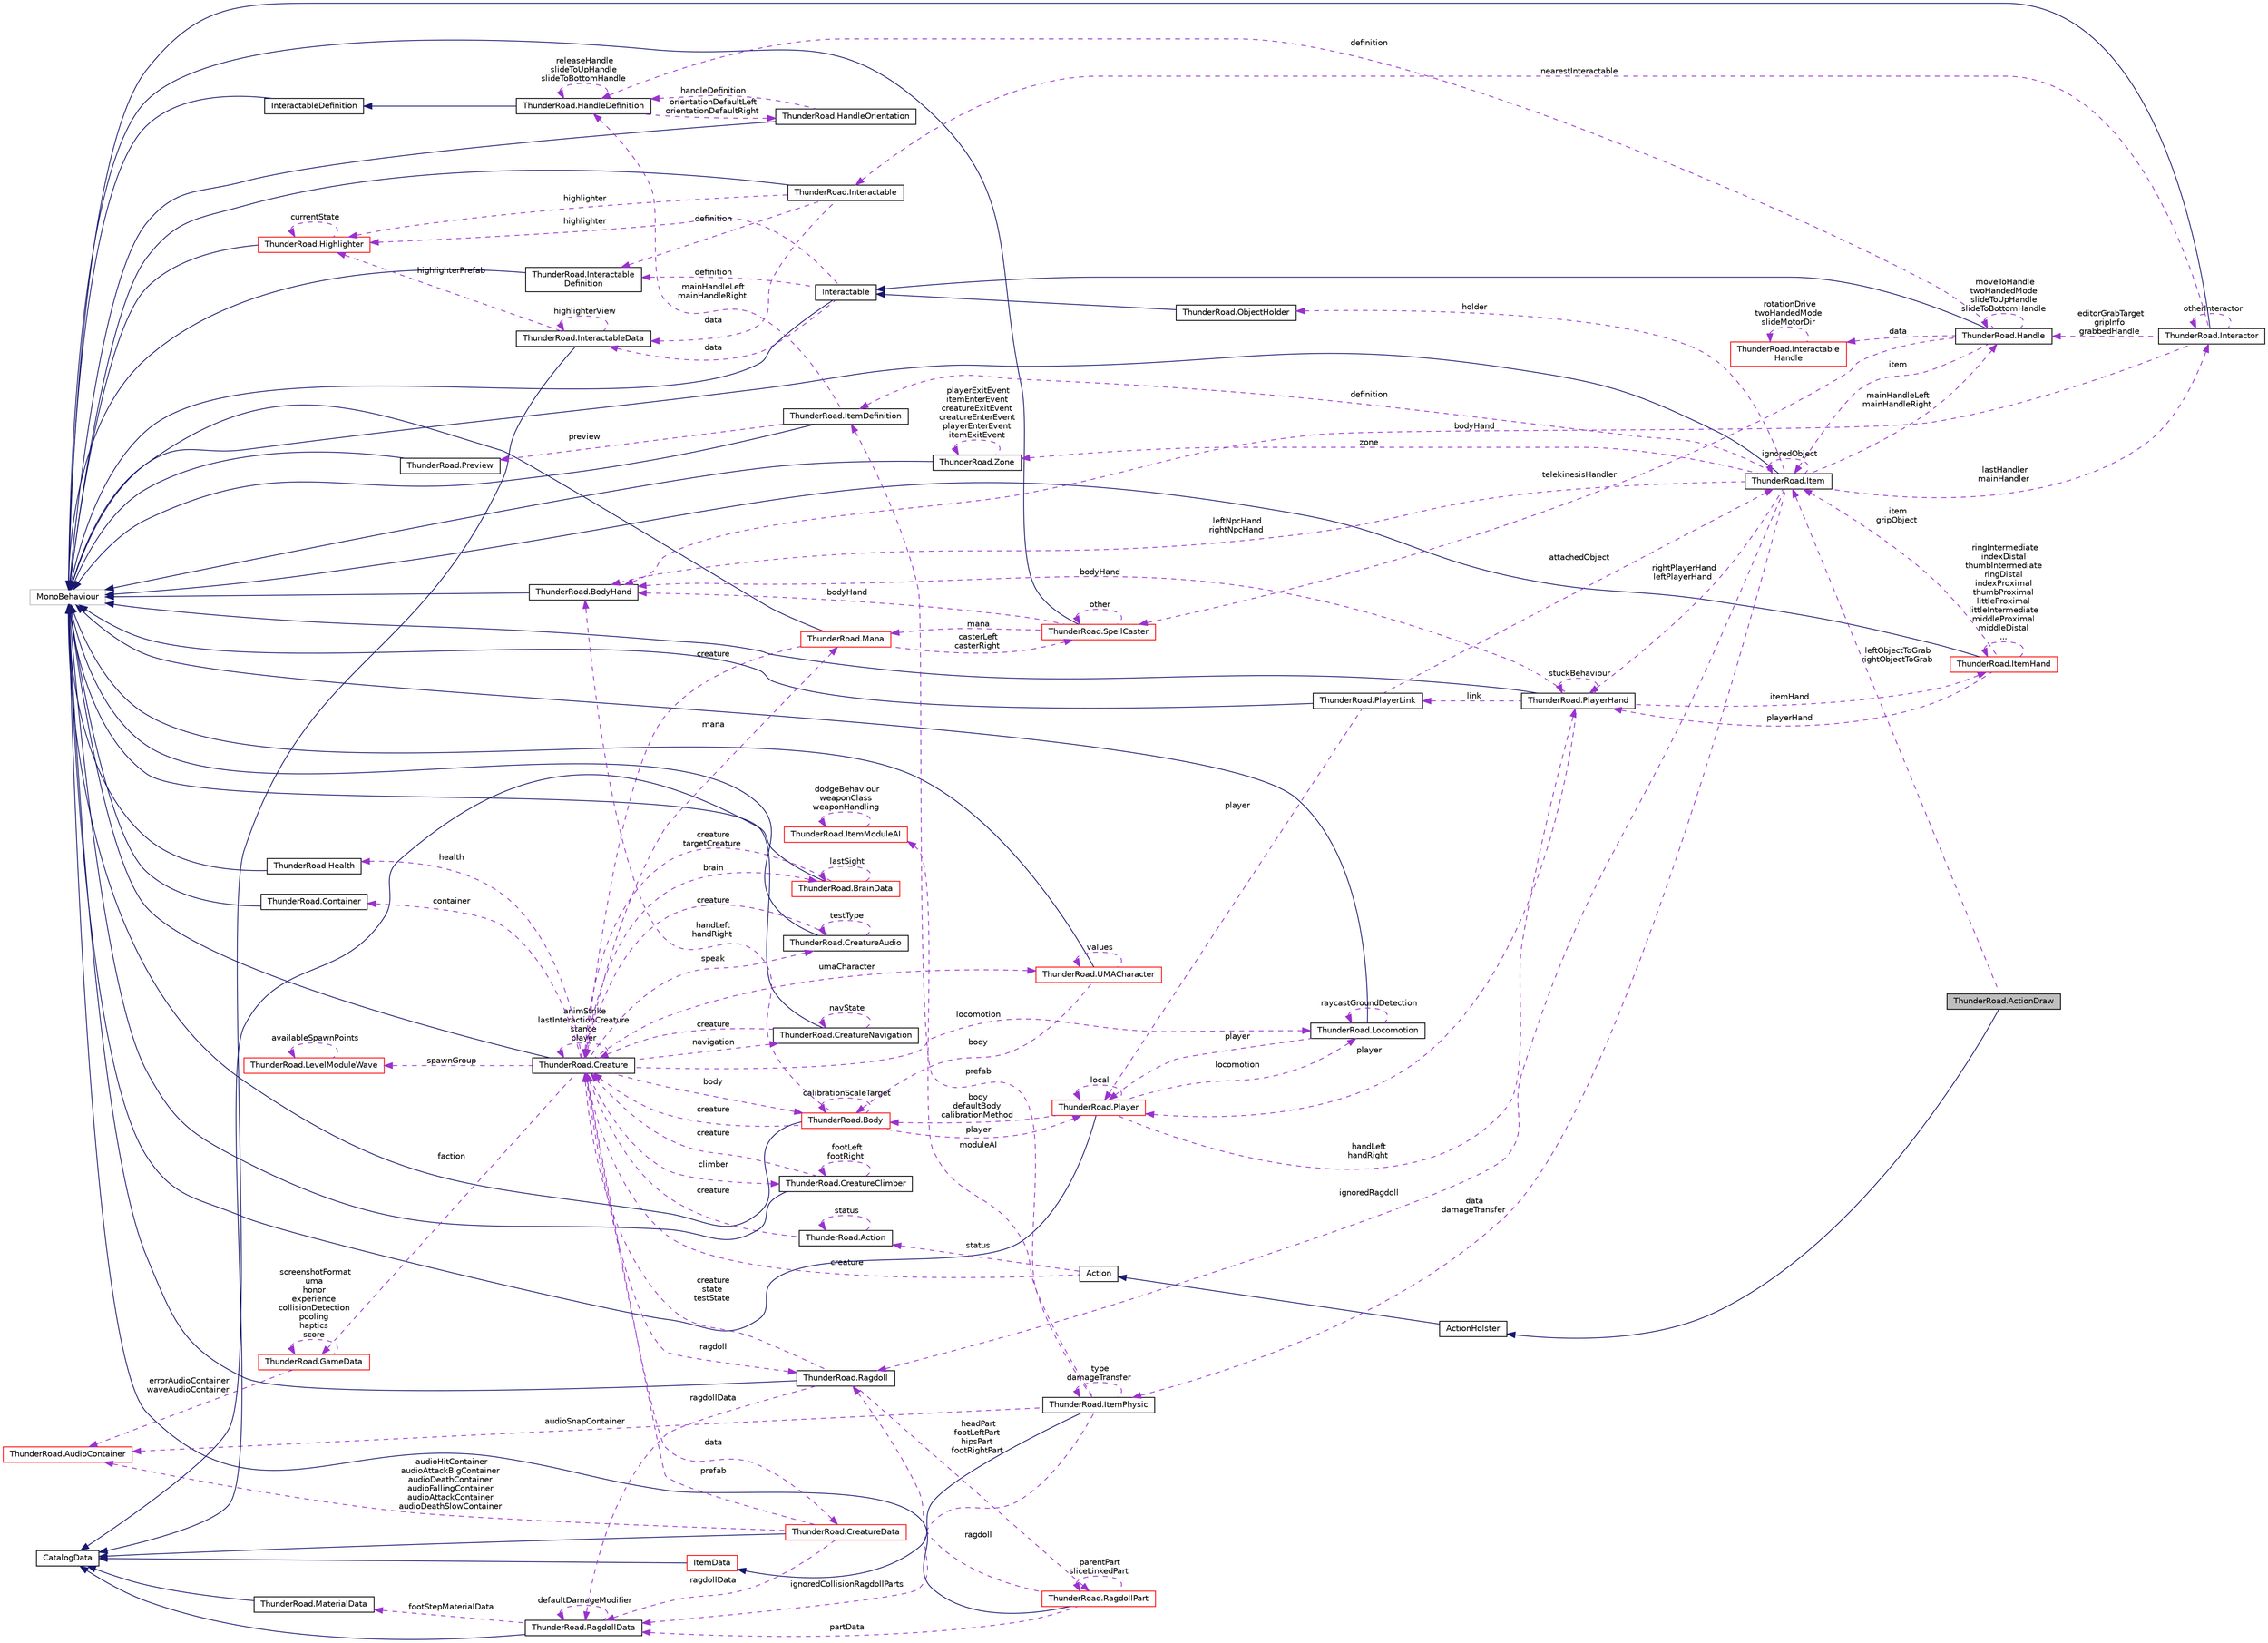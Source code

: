 digraph "ThunderRoad.ActionDraw"
{
 // LATEX_PDF_SIZE
  edge [fontname="Helvetica",fontsize="10",labelfontname="Helvetica",labelfontsize="10"];
  node [fontname="Helvetica",fontsize="10",shape=record];
  rankdir="LR";
  Node1 [label="ThunderRoad.ActionDraw",height=0.2,width=0.4,color="black", fillcolor="grey75", style="filled", fontcolor="black",tooltip="Class ActionDraw. Implements the ThunderRoad.ActionHolster"];
  Node2 -> Node1 [dir="back",color="midnightblue",fontsize="10",style="solid",fontname="Helvetica"];
  Node2 [label="ActionHolster",height=0.2,width=0.4,color="black", fillcolor="white", style="filled",URL="$class_thunder_road_1_1_action_holster.html",tooltip="Class ActionHolster. Implements the ThunderRoad.Action"];
  Node3 -> Node2 [dir="back",color="midnightblue",fontsize="10",style="solid",fontname="Helvetica"];
  Node3 [label="Action",height=0.2,width=0.4,color="black", fillcolor="white", style="filled",URL="$class_thunder_road_1_1_action.html",tooltip="Class Action."];
  Node4 -> Node3 [dir="back",color="darkorchid3",fontsize="10",style="dashed",label=" creature" ,fontname="Helvetica"];
  Node4 [label="ThunderRoad.Creature",height=0.2,width=0.4,color="black", fillcolor="white", style="filled",URL="$class_thunder_road_1_1_creature.html",tooltip="Class Creature. Implements the UnityEngine.MonoBehaviour"];
  Node5 -> Node4 [dir="back",color="midnightblue",fontsize="10",style="solid",fontname="Helvetica"];
  Node5 [label="MonoBehaviour",height=0.2,width=0.4,color="grey75", fillcolor="white", style="filled",tooltip=" "];
  Node6 -> Node4 [dir="back",color="darkorchid3",fontsize="10",style="dashed",label=" climber" ,fontname="Helvetica"];
  Node6 [label="ThunderRoad.CreatureClimber",height=0.2,width=0.4,color="black", fillcolor="white", style="filled",URL="$class_thunder_road_1_1_creature_climber.html",tooltip="Class CreatureClimber. Implements the UnityEngine.MonoBehaviour"];
  Node5 -> Node6 [dir="back",color="midnightblue",fontsize="10",style="solid",fontname="Helvetica"];
  Node6 -> Node6 [dir="back",color="darkorchid3",fontsize="10",style="dashed",label=" footLeft\nfootRight" ,fontname="Helvetica"];
  Node4 -> Node6 [dir="back",color="darkorchid3",fontsize="10",style="dashed",label=" creature" ,fontname="Helvetica"];
  Node7 -> Node4 [dir="back",color="darkorchid3",fontsize="10",style="dashed",label=" health" ,fontname="Helvetica"];
  Node7 [label="ThunderRoad.Health",height=0.2,width=0.4,color="black", fillcolor="white", style="filled",URL="$class_thunder_road_1_1_health.html",tooltip="Class Health. Implements the UnityEngine.MonoBehaviour"];
  Node5 -> Node7 [dir="back",color="midnightblue",fontsize="10",style="solid",fontname="Helvetica"];
  Node8 -> Node4 [dir="back",color="darkorchid3",fontsize="10",style="dashed",label=" faction" ,fontname="Helvetica"];
  Node8 [label="ThunderRoad.GameData",height=0.2,width=0.4,color="red", fillcolor="white", style="filled",URL="$class_thunder_road_1_1_game_data.html",tooltip="Class GameData."];
  Node8 -> Node8 [dir="back",color="darkorchid3",fontsize="10",style="dashed",label=" screenshotFormat\numa\nhonor\nexperience\ncollisionDetection\npooling\nhaptics\nscore" ,fontname="Helvetica"];
  Node12 -> Node8 [dir="back",color="darkorchid3",fontsize="10",style="dashed",label=" errorAudioContainer\nwaveAudioContainer" ,fontname="Helvetica"];
  Node12 [label="ThunderRoad.AudioContainer",height=0.2,width=0.4,color="red", fillcolor="white", style="filled",URL="$class_thunder_road_1_1_audio_container.html",tooltip="Class AudioContainer. Implements the UnityEngine.ScriptableObject"];
  Node14 -> Node4 [dir="back",color="darkorchid3",fontsize="10",style="dashed",label=" spawnGroup" ,fontname="Helvetica"];
  Node14 [label="ThunderRoad.LevelModuleWave",height=0.2,width=0.4,color="red", fillcolor="white", style="filled",URL="$class_thunder_road_1_1_level_module_wave.html",tooltip="Class LevelModuleWave. Implements the ThunderRoad.LevelModule"];
  Node14 -> Node14 [dir="back",color="darkorchid3",fontsize="10",style="dashed",label=" availableSpawnPoints" ,fontname="Helvetica"];
  Node17 -> Node4 [dir="back",color="darkorchid3",fontsize="10",style="dashed",label=" data" ,fontname="Helvetica"];
  Node17 [label="ThunderRoad.CreatureData",height=0.2,width=0.4,color="red", fillcolor="white", style="filled",URL="$class_thunder_road_1_1_creature_data.html",tooltip="Class CreatureData. Implements the ThunderRoad.CatalogData"];
  Node10 -> Node17 [dir="back",color="midnightblue",fontsize="10",style="solid",fontname="Helvetica"];
  Node10 [label="CatalogData",height=0.2,width=0.4,color="black", fillcolor="white", style="filled",URL="$class_thunder_road_1_1_catalog_data.html",tooltip="Class CatalogData."];
  Node18 -> Node17 [dir="back",color="darkorchid3",fontsize="10",style="dashed",label=" ragdollData" ,fontname="Helvetica"];
  Node18 [label="ThunderRoad.RagdollData",height=0.2,width=0.4,color="black", fillcolor="white", style="filled",URL="$class_thunder_road_1_1_ragdoll_data.html",tooltip="Class RagdollData. Implements the ThunderRoad.CatalogData"];
  Node10 -> Node18 [dir="back",color="midnightblue",fontsize="10",style="solid",fontname="Helvetica"];
  Node19 -> Node18 [dir="back",color="darkorchid3",fontsize="10",style="dashed",label=" footStepMaterialData" ,fontname="Helvetica"];
  Node19 [label="ThunderRoad.MaterialData",height=0.2,width=0.4,color="black", fillcolor="white", style="filled",URL="$class_thunder_road_1_1_material_data.html",tooltip="Class MaterialData. Implements the ThunderRoad.CatalogData"];
  Node10 -> Node19 [dir="back",color="midnightblue",fontsize="10",style="solid",fontname="Helvetica"];
  Node18 -> Node18 [dir="back",color="darkorchid3",fontsize="10",style="dashed",label=" defaultDamageModifier" ,fontname="Helvetica"];
  Node12 -> Node17 [dir="back",color="darkorchid3",fontsize="10",style="dashed",label=" audioHitContainer\naudioAttackBigContainer\naudioDeathContainer\naudioFallingContainer\naudioAttackContainer\naudioDeathSlowContainer" ,fontname="Helvetica"];
  Node4 -> Node17 [dir="back",color="darkorchid3",fontsize="10",style="dashed",label=" prefab" ,fontname="Helvetica"];
  Node22 -> Node4 [dir="back",color="darkorchid3",fontsize="10",style="dashed",label=" locomotion" ,fontname="Helvetica"];
  Node22 [label="ThunderRoad.Locomotion",height=0.2,width=0.4,color="black", fillcolor="white", style="filled",URL="$class_thunder_road_1_1_locomotion.html",tooltip="Class Locomotion. Implements the UnityEngine.MonoBehaviour"];
  Node5 -> Node22 [dir="back",color="midnightblue",fontsize="10",style="solid",fontname="Helvetica"];
  Node23 -> Node22 [dir="back",color="darkorchid3",fontsize="10",style="dashed",label=" player" ,fontname="Helvetica"];
  Node23 [label="ThunderRoad.Player",height=0.2,width=0.4,color="red", fillcolor="white", style="filled",URL="$class_thunder_road_1_1_player.html",tooltip="Class Player. Implements the UnityEngine.MonoBehaviour"];
  Node5 -> Node23 [dir="back",color="midnightblue",fontsize="10",style="solid",fontname="Helvetica"];
  Node23 -> Node23 [dir="back",color="darkorchid3",fontsize="10",style="dashed",label=" local" ,fontname="Helvetica"];
  Node22 -> Node23 [dir="back",color="darkorchid3",fontsize="10",style="dashed",label=" locomotion" ,fontname="Helvetica"];
  Node80 -> Node23 [dir="back",color="darkorchid3",fontsize="10",style="dashed",label=" body\ndefaultBody\ncalibrationMethod" ,fontname="Helvetica"];
  Node80 [label="ThunderRoad.Body",height=0.2,width=0.4,color="red", fillcolor="white", style="filled",URL="$class_thunder_road_1_1_body.html",tooltip="Class Body. Implements the UnityEngine.MonoBehaviour"];
  Node5 -> Node80 [dir="back",color="midnightblue",fontsize="10",style="solid",fontname="Helvetica"];
  Node23 -> Node80 [dir="back",color="darkorchid3",fontsize="10",style="dashed",label=" player" ,fontname="Helvetica"];
  Node80 -> Node80 [dir="back",color="darkorchid3",fontsize="10",style="dashed",label=" calibrationScaleTarget" ,fontname="Helvetica"];
  Node4 -> Node80 [dir="back",color="darkorchid3",fontsize="10",style="dashed",label=" creature" ,fontname="Helvetica"];
  Node47 -> Node80 [dir="back",color="darkorchid3",fontsize="10",style="dashed",label=" handLeft\nhandRight" ,fontname="Helvetica"];
  Node47 [label="ThunderRoad.BodyHand",height=0.2,width=0.4,color="black", fillcolor="white", style="filled",URL="$class_thunder_road_1_1_body_hand.html",tooltip="Class BodyHand. Implements the UnityEngine.MonoBehaviour"];
  Node5 -> Node47 [dir="back",color="midnightblue",fontsize="10",style="solid",fontname="Helvetica"];
  Node72 -> Node23 [dir="back",color="darkorchid3",fontsize="10",style="dashed",label=" handLeft\nhandRight" ,fontname="Helvetica"];
  Node72 [label="ThunderRoad.PlayerHand",height=0.2,width=0.4,color="black", fillcolor="white", style="filled",URL="$class_thunder_road_1_1_player_hand.html",tooltip="Class PlayerHand. Implements the UnityEngine.MonoBehaviour"];
  Node5 -> Node72 [dir="back",color="midnightblue",fontsize="10",style="solid",fontname="Helvetica"];
  Node23 -> Node72 [dir="back",color="darkorchid3",fontsize="10",style="dashed",label=" player" ,fontname="Helvetica"];
  Node73 -> Node72 [dir="back",color="darkorchid3",fontsize="10",style="dashed",label=" link" ,fontname="Helvetica"];
  Node73 [label="ThunderRoad.PlayerLink",height=0.2,width=0.4,color="black", fillcolor="white", style="filled",URL="$class_thunder_road_1_1_player_link.html",tooltip="Class PlayerLink. Implements the UnityEngine.MonoBehaviour"];
  Node5 -> Node73 [dir="back",color="midnightblue",fontsize="10",style="solid",fontname="Helvetica"];
  Node23 -> Node73 [dir="back",color="darkorchid3",fontsize="10",style="dashed",label=" player" ,fontname="Helvetica"];
  Node25 -> Node73 [dir="back",color="darkorchid3",fontsize="10",style="dashed",label=" attachedObject" ,fontname="Helvetica"];
  Node25 [label="ThunderRoad.Item",height=0.2,width=0.4,color="black", fillcolor="white", style="filled",URL="$class_thunder_road_1_1_item.html",tooltip="Class Item. Implements the UnityEngine.MonoBehaviour"];
  Node5 -> Node25 [dir="back",color="midnightblue",fontsize="10",style="solid",fontname="Helvetica"];
  Node26 -> Node25 [dir="back",color="darkorchid3",fontsize="10",style="dashed",label=" lastHandler\nmainHandler" ,fontname="Helvetica"];
  Node26 [label="ThunderRoad.Interactor",height=0.2,width=0.4,color="black", fillcolor="white", style="filled",URL="$class_thunder_road_1_1_interactor.html",tooltip="Class Interactor. Implements the UnityEngine.MonoBehaviour"];
  Node5 -> Node26 [dir="back",color="midnightblue",fontsize="10",style="solid",fontname="Helvetica"];
  Node26 -> Node26 [dir="back",color="darkorchid3",fontsize="10",style="dashed",label=" otherInteractor" ,fontname="Helvetica"];
  Node27 -> Node26 [dir="back",color="darkorchid3",fontsize="10",style="dashed",label=" editorGrabTarget\ngripInfo\ngrabbedHandle" ,fontname="Helvetica"];
  Node27 [label="ThunderRoad.Handle",height=0.2,width=0.4,color="black", fillcolor="white", style="filled",URL="$class_thunder_road_1_1_handle.html",tooltip="Class Handle. Implements the ThunderRoad.Interactable"];
  Node28 -> Node27 [dir="back",color="midnightblue",fontsize="10",style="solid",fontname="Helvetica"];
  Node28 [label="Interactable",height=0.2,width=0.4,color="black", fillcolor="white", style="filled",URL="$class_thunder_road_1_1_interactable.html",tooltip="Class Interactable. Implements the UnityEngine.MonoBehaviour"];
  Node5 -> Node28 [dir="back",color="midnightblue",fontsize="10",style="solid",fontname="Helvetica"];
  Node29 -> Node28 [dir="back",color="darkorchid3",fontsize="10",style="dashed",label=" highlighter" ,fontname="Helvetica"];
  Node29 [label="ThunderRoad.Highlighter",height=0.2,width=0.4,color="red", fillcolor="white", style="filled",URL="$class_thunder_road_1_1_highlighter.html",tooltip="Class Highlighter. Implements the UnityEngine.MonoBehaviour"];
  Node5 -> Node29 [dir="back",color="midnightblue",fontsize="10",style="solid",fontname="Helvetica"];
  Node29 -> Node29 [dir="back",color="darkorchid3",fontsize="10",style="dashed",label=" currentState" ,fontname="Helvetica"];
  Node32 -> Node28 [dir="back",color="darkorchid3",fontsize="10",style="dashed",label=" data" ,fontname="Helvetica"];
  Node32 [label="ThunderRoad.InteractableData",height=0.2,width=0.4,color="black", fillcolor="white", style="filled",URL="$class_thunder_road_1_1_interactable_data.html",tooltip="Class InteractableData. Implements the ThunderRoad.CatalogData"];
  Node10 -> Node32 [dir="back",color="midnightblue",fontsize="10",style="solid",fontname="Helvetica"];
  Node29 -> Node32 [dir="back",color="darkorchid3",fontsize="10",style="dashed",label=" highlighterPrefab" ,fontname="Helvetica"];
  Node32 -> Node32 [dir="back",color="darkorchid3",fontsize="10",style="dashed",label=" highlighterView" ,fontname="Helvetica"];
  Node33 -> Node28 [dir="back",color="darkorchid3",fontsize="10",style="dashed",label=" definition" ,fontname="Helvetica"];
  Node33 [label="ThunderRoad.Interactable\lDefinition",height=0.2,width=0.4,color="black", fillcolor="white", style="filled",URL="$class_thunder_road_1_1_interactable_definition.html",tooltip="Class InteractableDefinition. Implements the UnityEngine.MonoBehaviour"];
  Node5 -> Node33 [dir="back",color="midnightblue",fontsize="10",style="solid",fontname="Helvetica"];
  Node34 -> Node27 [dir="back",color="darkorchid3",fontsize="10",style="dashed",label=" definition" ,fontname="Helvetica"];
  Node34 [label="ThunderRoad.HandleDefinition",height=0.2,width=0.4,color="black", fillcolor="white", style="filled",URL="$class_thunder_road_1_1_handle_definition.html",tooltip="Class HandleDefinition. Implements the ThunderRoad.InteractableDefinition"];
  Node35 -> Node34 [dir="back",color="midnightblue",fontsize="10",style="solid",fontname="Helvetica"];
  Node35 [label="InteractableDefinition",height=0.2,width=0.4,color="black", fillcolor="white", style="filled",URL="$class_thunder_road_1_1_interactable_definition.html",tooltip="Class InteractableDefinition. Implements the UnityEngine.MonoBehaviour"];
  Node5 -> Node35 [dir="back",color="midnightblue",fontsize="10",style="solid",fontname="Helvetica"];
  Node36 -> Node34 [dir="back",color="darkorchid3",fontsize="10",style="dashed",label=" orientationDefaultLeft\norientationDefaultRight" ,fontname="Helvetica"];
  Node36 [label="ThunderRoad.HandleOrientation",height=0.2,width=0.4,color="black", fillcolor="white", style="filled",URL="$class_thunder_road_1_1_handle_orientation.html",tooltip="Class HandleOrientation. Implements the UnityEngine.MonoBehaviour"];
  Node5 -> Node36 [dir="back",color="midnightblue",fontsize="10",style="solid",fontname="Helvetica"];
  Node34 -> Node36 [dir="back",color="darkorchid3",fontsize="10",style="dashed",label=" handleDefinition" ,fontname="Helvetica"];
  Node34 -> Node34 [dir="back",color="darkorchid3",fontsize="10",style="dashed",label=" releaseHandle\nslideToUpHandle\nslideToBottomHandle" ,fontname="Helvetica"];
  Node37 -> Node27 [dir="back",color="darkorchid3",fontsize="10",style="dashed",label=" data" ,fontname="Helvetica"];
  Node37 [label="ThunderRoad.Interactable\lHandle",height=0.2,width=0.4,color="red", fillcolor="white", style="filled",URL="$class_thunder_road_1_1_interactable_handle.html",tooltip="Class InteractableHandle. Implements the ThunderRoad.InteractableData"];
  Node37 -> Node37 [dir="back",color="darkorchid3",fontsize="10",style="dashed",label=" rotationDrive\ntwoHandedMode\nslideMotorDir" ,fontname="Helvetica"];
  Node39 -> Node27 [dir="back",color="darkorchid3",fontsize="10",style="dashed",label=" telekinesisHandler" ,fontname="Helvetica"];
  Node39 [label="ThunderRoad.SpellCaster",height=0.2,width=0.4,color="red", fillcolor="white", style="filled",URL="$class_thunder_road_1_1_spell_caster.html",tooltip="Class SpellCaster. Implements the UnityEngine.MonoBehaviour"];
  Node5 -> Node39 [dir="back",color="midnightblue",fontsize="10",style="solid",fontname="Helvetica"];
  Node39 -> Node39 [dir="back",color="darkorchid3",fontsize="10",style="dashed",label=" other" ,fontname="Helvetica"];
  Node44 -> Node39 [dir="back",color="darkorchid3",fontsize="10",style="dashed",label=" mana" ,fontname="Helvetica"];
  Node44 [label="ThunderRoad.Mana",height=0.2,width=0.4,color="red", fillcolor="white", style="filled",URL="$class_thunder_road_1_1_mana.html",tooltip="Class Mana. Implements the UnityEngine.MonoBehaviour"];
  Node5 -> Node44 [dir="back",color="midnightblue",fontsize="10",style="solid",fontname="Helvetica"];
  Node39 -> Node44 [dir="back",color="darkorchid3",fontsize="10",style="dashed",label=" casterLeft\ncasterRight" ,fontname="Helvetica"];
  Node4 -> Node44 [dir="back",color="darkorchid3",fontsize="10",style="dashed",label=" creature" ,fontname="Helvetica"];
  Node47 -> Node39 [dir="back",color="darkorchid3",fontsize="10",style="dashed",label=" bodyHand" ,fontname="Helvetica"];
  Node27 -> Node27 [dir="back",color="darkorchid3",fontsize="10",style="dashed",label=" moveToHandle\ntwoHandedMode\nslideToUpHandle\nslideToBottomHandle" ,fontname="Helvetica"];
  Node25 -> Node27 [dir="back",color="darkorchid3",fontsize="10",style="dashed",label=" item" ,fontname="Helvetica"];
  Node48 -> Node26 [dir="back",color="darkorchid3",fontsize="10",style="dashed",label=" nearestInteractable" ,fontname="Helvetica"];
  Node48 [label="ThunderRoad.Interactable",height=0.2,width=0.4,color="black", fillcolor="white", style="filled",URL="$class_thunder_road_1_1_interactable.html",tooltip="Class Interactable. Implements the UnityEngine.MonoBehaviour"];
  Node5 -> Node48 [dir="back",color="midnightblue",fontsize="10",style="solid",fontname="Helvetica"];
  Node29 -> Node48 [dir="back",color="darkorchid3",fontsize="10",style="dashed",label=" highlighter" ,fontname="Helvetica"];
  Node32 -> Node48 [dir="back",color="darkorchid3",fontsize="10",style="dashed",label=" data" ,fontname="Helvetica"];
  Node33 -> Node48 [dir="back",color="darkorchid3",fontsize="10",style="dashed",label=" definition" ,fontname="Helvetica"];
  Node47 -> Node26 [dir="back",color="darkorchid3",fontsize="10",style="dashed",label=" bodyHand" ,fontname="Helvetica"];
  Node49 -> Node25 [dir="back",color="darkorchid3",fontsize="10",style="dashed",label=" definition" ,fontname="Helvetica"];
  Node49 [label="ThunderRoad.ItemDefinition",height=0.2,width=0.4,color="black", fillcolor="white", style="filled",URL="$class_thunder_road_1_1_item_definition.html",tooltip="Class ItemDefinition. Implements the UnityEngine.MonoBehaviour"];
  Node5 -> Node49 [dir="back",color="midnightblue",fontsize="10",style="solid",fontname="Helvetica"];
  Node34 -> Node49 [dir="back",color="darkorchid3",fontsize="10",style="dashed",label=" mainHandleLeft\nmainHandleRight" ,fontname="Helvetica"];
  Node50 -> Node49 [dir="back",color="darkorchid3",fontsize="10",style="dashed",label=" preview" ,fontname="Helvetica"];
  Node50 [label="ThunderRoad.Preview",height=0.2,width=0.4,color="black", fillcolor="white", style="filled",URL="$class_thunder_road_1_1_preview.html",tooltip="Class Preview. Implements the UnityEngine.MonoBehaviour"];
  Node5 -> Node50 [dir="back",color="midnightblue",fontsize="10",style="solid",fontname="Helvetica"];
  Node51 -> Node25 [dir="back",color="darkorchid3",fontsize="10",style="dashed",label=" ignoredRagdoll" ,fontname="Helvetica"];
  Node51 [label="ThunderRoad.Ragdoll",height=0.2,width=0.4,color="black", fillcolor="white", style="filled",URL="$class_thunder_road_1_1_ragdoll.html",tooltip="Class Ragdoll. Implements the UnityEngine.MonoBehaviour"];
  Node5 -> Node51 [dir="back",color="midnightblue",fontsize="10",style="solid",fontname="Helvetica"];
  Node18 -> Node51 [dir="back",color="darkorchid3",fontsize="10",style="dashed",label=" ragdollData" ,fontname="Helvetica"];
  Node52 -> Node51 [dir="back",color="darkorchid3",fontsize="10",style="dashed",label=" headPart\nfootLeftPart\nhipsPart\nfootRightPart" ,fontname="Helvetica"];
  Node52 [label="ThunderRoad.RagdollPart",height=0.2,width=0.4,color="red", fillcolor="white", style="filled",URL="$class_thunder_road_1_1_ragdoll_part.html",tooltip="Class RagdollPart. Implements the UnityEngine.MonoBehaviour"];
  Node5 -> Node52 [dir="back",color="midnightblue",fontsize="10",style="solid",fontname="Helvetica"];
  Node18 -> Node52 [dir="back",color="darkorchid3",fontsize="10",style="dashed",label=" partData" ,fontname="Helvetica"];
  Node52 -> Node52 [dir="back",color="darkorchid3",fontsize="10",style="dashed",label=" parentPart\nsliceLinkedPart" ,fontname="Helvetica"];
  Node51 -> Node52 [dir="back",color="darkorchid3",fontsize="10",style="dashed",label=" ragdoll" ,fontname="Helvetica"];
  Node4 -> Node51 [dir="back",color="darkorchid3",fontsize="10",style="dashed",label=" creature\nstate\ntestState" ,fontname="Helvetica"];
  Node66 -> Node25 [dir="back",color="darkorchid3",fontsize="10",style="dashed",label=" data\ndamageTransfer" ,fontname="Helvetica"];
  Node66 [label="ThunderRoad.ItemPhysic",height=0.2,width=0.4,color="black", fillcolor="white", style="filled",URL="$class_thunder_road_1_1_item_physic.html",tooltip="Class ItemPhysic. Implements the ThunderRoad.ItemData"];
  Node67 -> Node66 [dir="back",color="midnightblue",fontsize="10",style="solid",fontname="Helvetica"];
  Node67 [label="ItemData",height=0.2,width=0.4,color="red", fillcolor="white", style="filled",URL="$class_thunder_road_1_1_item_data.html",tooltip="Class ItemData. Implements the ThunderRoad.CatalogData"];
  Node10 -> Node67 [dir="back",color="midnightblue",fontsize="10",style="solid",fontname="Helvetica"];
  Node18 -> Node66 [dir="back",color="darkorchid3",fontsize="10",style="dashed",label=" ignoredCollisionRagdollParts" ,fontname="Helvetica"];
  Node49 -> Node66 [dir="back",color="darkorchid3",fontsize="10",style="dashed",label=" prefab" ,fontname="Helvetica"];
  Node12 -> Node66 [dir="back",color="darkorchid3",fontsize="10",style="dashed",label=" audioSnapContainer" ,fontname="Helvetica"];
  Node66 -> Node66 [dir="back",color="darkorchid3",fontsize="10",style="dashed",label=" type\ndamageTransfer" ,fontname="Helvetica"];
  Node68 -> Node66 [dir="back",color="darkorchid3",fontsize="10",style="dashed",label=" moduleAI" ,fontname="Helvetica"];
  Node68 [label="ThunderRoad.ItemModuleAI",height=0.2,width=0.4,color="red", fillcolor="white", style="filled",URL="$class_thunder_road_1_1_item_module_a_i.html",tooltip="Class ItemModuleAI. Implements the ThunderRoad.ItemModule"];
  Node68 -> Node68 [dir="back",color="darkorchid3",fontsize="10",style="dashed",label=" dodgeBehaviour\nweaponClass\nweaponHandling" ,fontname="Helvetica"];
  Node70 -> Node25 [dir="back",color="darkorchid3",fontsize="10",style="dashed",label=" holder" ,fontname="Helvetica"];
  Node70 [label="ThunderRoad.ObjectHolder",height=0.2,width=0.4,color="black", fillcolor="white", style="filled",URL="$class_thunder_road_1_1_object_holder.html",tooltip="Class ObjectHolder. Implements the ThunderRoad.Interactable"];
  Node28 -> Node70 [dir="back",color="midnightblue",fontsize="10",style="solid",fontname="Helvetica"];
  Node27 -> Node25 [dir="back",color="darkorchid3",fontsize="10",style="dashed",label=" mainHandleLeft\nmainHandleRight" ,fontname="Helvetica"];
  Node25 -> Node25 [dir="back",color="darkorchid3",fontsize="10",style="dashed",label=" ignoredObject" ,fontname="Helvetica"];
  Node71 -> Node25 [dir="back",color="darkorchid3",fontsize="10",style="dashed",label=" zone" ,fontname="Helvetica"];
  Node71 [label="ThunderRoad.Zone",height=0.2,width=0.4,color="black", fillcolor="white", style="filled",URL="$class_thunder_road_1_1_zone.html",tooltip="Class Zone. Implements the UnityEngine.MonoBehaviour"];
  Node5 -> Node71 [dir="back",color="midnightblue",fontsize="10",style="solid",fontname="Helvetica"];
  Node71 -> Node71 [dir="back",color="darkorchid3",fontsize="10",style="dashed",label=" playerExitEvent\nitemEnterEvent\ncreatureExitEvent\ncreatureEnterEvent\nplayerEnterEvent\nitemExitEvent" ,fontname="Helvetica"];
  Node47 -> Node25 [dir="back",color="darkorchid3",fontsize="10",style="dashed",label=" leftNpcHand\nrightNpcHand" ,fontname="Helvetica"];
  Node72 -> Node25 [dir="back",color="darkorchid3",fontsize="10",style="dashed",label=" rightPlayerHand\nleftPlayerHand" ,fontname="Helvetica"];
  Node74 -> Node72 [dir="back",color="darkorchid3",fontsize="10",style="dashed",label=" itemHand" ,fontname="Helvetica"];
  Node74 [label="ThunderRoad.ItemHand",height=0.2,width=0.4,color="red", fillcolor="white", style="filled",URL="$class_thunder_road_1_1_item_hand.html",tooltip="Class ItemHand. Implements the UnityEngine.MonoBehaviour"];
  Node5 -> Node74 [dir="back",color="midnightblue",fontsize="10",style="solid",fontname="Helvetica"];
  Node74 -> Node74 [dir="back",color="darkorchid3",fontsize="10",style="dashed",label=" ringIntermediate\nindexDistal\nthumbIntermediate\nringDistal\nindexProximal\nthumbProximal\nlittleProximal\nlittleIntermediate\nmiddleProximal\nmiddleDistal\n..." ,fontname="Helvetica"];
  Node25 -> Node74 [dir="back",color="darkorchid3",fontsize="10",style="dashed",label=" item\ngripObject" ,fontname="Helvetica"];
  Node72 -> Node74 [dir="back",color="darkorchid3",fontsize="10",style="dashed",label=" playerHand" ,fontname="Helvetica"];
  Node47 -> Node72 [dir="back",color="darkorchid3",fontsize="10",style="dashed",label=" bodyHand" ,fontname="Helvetica"];
  Node72 -> Node72 [dir="back",color="darkorchid3",fontsize="10",style="dashed",label=" stuckBehaviour" ,fontname="Helvetica"];
  Node22 -> Node22 [dir="back",color="darkorchid3",fontsize="10",style="dashed",label=" raycastGroundDetection" ,fontname="Helvetica"];
  Node51 -> Node4 [dir="back",color="darkorchid3",fontsize="10",style="dashed",label=" ragdoll" ,fontname="Helvetica"];
  Node80 -> Node4 [dir="back",color="darkorchid3",fontsize="10",style="dashed",label=" body" ,fontname="Helvetica"];
  Node84 -> Node4 [dir="back",color="darkorchid3",fontsize="10",style="dashed",label=" speak" ,fontname="Helvetica"];
  Node84 [label="ThunderRoad.CreatureAudio",height=0.2,width=0.4,color="black", fillcolor="white", style="filled",URL="$class_thunder_road_1_1_creature_audio.html",tooltip="Class CreatureAudio. Implements the UnityEngine.MonoBehaviour"];
  Node5 -> Node84 [dir="back",color="midnightblue",fontsize="10",style="solid",fontname="Helvetica"];
  Node84 -> Node84 [dir="back",color="darkorchid3",fontsize="10",style="dashed",label=" testType" ,fontname="Helvetica"];
  Node4 -> Node84 [dir="back",color="darkorchid3",fontsize="10",style="dashed",label=" creature" ,fontname="Helvetica"];
  Node4 -> Node4 [dir="back",color="darkorchid3",fontsize="10",style="dashed",label=" animStrike\nlastInteractionCreature\nstance\nplayer" ,fontname="Helvetica"];
  Node44 -> Node4 [dir="back",color="darkorchid3",fontsize="10",style="dashed",label=" mana" ,fontname="Helvetica"];
  Node85 -> Node4 [dir="back",color="darkorchid3",fontsize="10",style="dashed",label=" umaCharacter" ,fontname="Helvetica"];
  Node85 [label="ThunderRoad.UMACharacter",height=0.2,width=0.4,color="red", fillcolor="white", style="filled",URL="$class_thunder_road_1_1_u_m_a_character.html",tooltip="Class UMACharacter. Implements the UnityEngine.MonoBehaviour"];
  Node5 -> Node85 [dir="back",color="midnightblue",fontsize="10",style="solid",fontname="Helvetica"];
  Node80 -> Node85 [dir="back",color="darkorchid3",fontsize="10",style="dashed",label=" body" ,fontname="Helvetica"];
  Node85 -> Node85 [dir="back",color="darkorchid3",fontsize="10",style="dashed",label=" values" ,fontname="Helvetica"];
  Node86 -> Node4 [dir="back",color="darkorchid3",fontsize="10",style="dashed",label=" container" ,fontname="Helvetica"];
  Node86 [label="ThunderRoad.Container",height=0.2,width=0.4,color="black", fillcolor="white", style="filled",URL="$class_thunder_road_1_1_container.html",tooltip="Class Container. Implements the UnityEngine.MonoBehaviour"];
  Node5 -> Node86 [dir="back",color="midnightblue",fontsize="10",style="solid",fontname="Helvetica"];
  Node87 -> Node4 [dir="back",color="darkorchid3",fontsize="10",style="dashed",label=" brain" ,fontname="Helvetica"];
  Node87 [label="ThunderRoad.BrainData",height=0.2,width=0.4,color="red", fillcolor="white", style="filled",URL="$class_thunder_road_1_1_brain_data.html",tooltip="Class BrainData. Implements the ThunderRoad.CatalogData"];
  Node10 -> Node87 [dir="back",color="midnightblue",fontsize="10",style="solid",fontname="Helvetica"];
  Node4 -> Node87 [dir="back",color="darkorchid3",fontsize="10",style="dashed",label=" creature\ntargetCreature" ,fontname="Helvetica"];
  Node87 -> Node87 [dir="back",color="darkorchid3",fontsize="10",style="dashed",label=" lastSight" ,fontname="Helvetica"];
  Node93 -> Node4 [dir="back",color="darkorchid3",fontsize="10",style="dashed",label=" navigation" ,fontname="Helvetica"];
  Node93 [label="ThunderRoad.CreatureNavigation",height=0.2,width=0.4,color="black", fillcolor="white", style="filled",URL="$class_thunder_road_1_1_creature_navigation.html",tooltip="Class CreatureNavigation. Implements the UnityEngine.MonoBehaviour"];
  Node5 -> Node93 [dir="back",color="midnightblue",fontsize="10",style="solid",fontname="Helvetica"];
  Node4 -> Node93 [dir="back",color="darkorchid3",fontsize="10",style="dashed",label=" creature" ,fontname="Helvetica"];
  Node93 -> Node93 [dir="back",color="darkorchid3",fontsize="10",style="dashed",label=" navState" ,fontname="Helvetica"];
  Node94 -> Node3 [dir="back",color="darkorchid3",fontsize="10",style="dashed",label=" status" ,fontname="Helvetica"];
  Node94 [label="ThunderRoad.Action",height=0.2,width=0.4,color="black", fillcolor="white", style="filled",URL="$class_thunder_road_1_1_action.html",tooltip="Class Action."];
  Node4 -> Node94 [dir="back",color="darkorchid3",fontsize="10",style="dashed",label=" creature" ,fontname="Helvetica"];
  Node94 -> Node94 [dir="back",color="darkorchid3",fontsize="10",style="dashed",label=" status" ,fontname="Helvetica"];
  Node25 -> Node1 [dir="back",color="darkorchid3",fontsize="10",style="dashed",label=" leftObjectToGrab\nrightObjectToGrab" ,fontname="Helvetica"];
}
